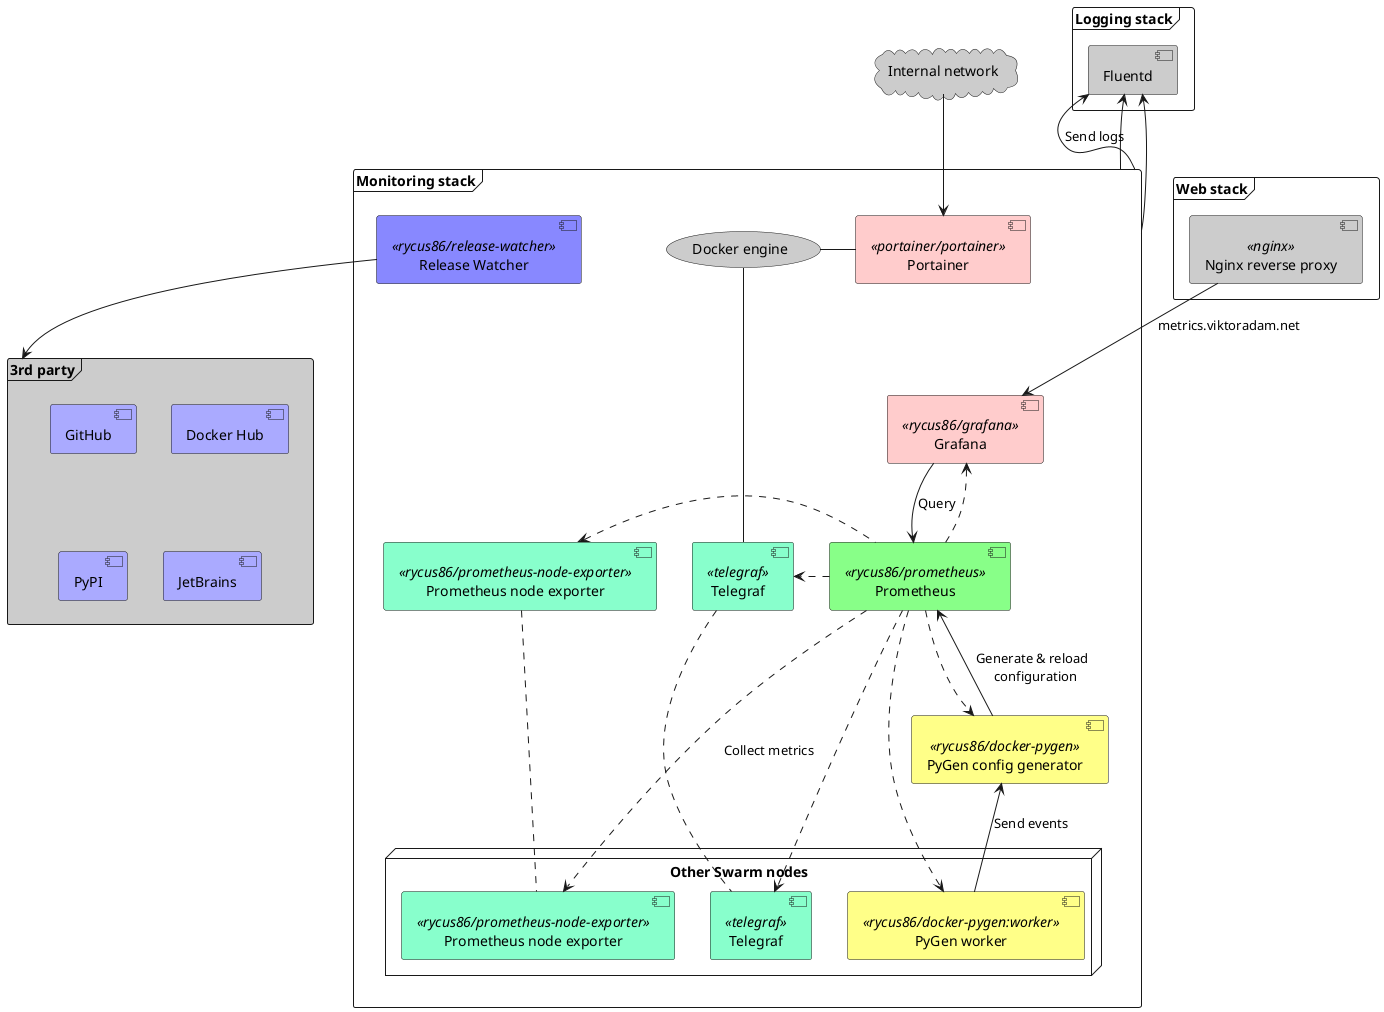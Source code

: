 @startuml

frame "Monitoring stack" as stack {
    [Prometheus] << rycus86/prometheus >> as prometheus #8f8
    [Prometheus node exporter] << rycus86/prometheus-node-exporter >> as node_exporter #8fc
    [Telegraf] << telegraf >> as telegraf #8fc
    [Grafana] << rycus86/grafana >> as grafana #fcc
    [Portainer] << portainer/portainer >> as portainer #fcc
    [Release Watcher] << rycus86/release-watcher >> as release_watcher #88f

    [PyGen config generator] << rycus86/docker-pygen >> as pygen #ff8

    (Docker engine) as docker #ccc

    node "Other Swarm nodes" {
        [Prometheus node exporter] << rycus86/prometheus-node-exporter >> as node_exporter_2 #8fc
        [Telegraf] << telegraf >> as telegraf_2 #8fc

        [PyGen worker] << rycus86/docker-pygen:worker >> as pygen_worker #ff8
    }
}

cloud "Internal network" as intnet #ccc

frame "Web stack" as web_stack {
    [Nginx reverse proxy] << nginx >> as nginx #ccc
}

frame "3rd party" as 3rd_party #ccc {
    [GitHub] #aaf
    [Docker Hub] #aaf
    [PyPI] #aaf
    [JetBrains] #aaf
}

frame "Logging stack" {
    [Fluentd] #ccc
}

nginx --> grafana : metrics.viktoradam.net
grafana --> prometheus : Query
grafana <.. prometheus
pygen -u-> prometheus : Generate & reload \n configuration
pygen_worker -u-> pygen : Send events

prometheus .l.> node_exporter
prometheus .r.> telegraf
prometheus ..> pygen
prometheus ...> node_exporter_2 : Collect metrics
prometheus ...> telegraf_2
prometheus ...> pygen_worker

node_exporter .. node_exporter_2
telegraf .. telegraf_2

intnet --> portainer
portainer -l- docker
telegraf -u-- docker

release_watcher --> 3rd_party

stack -u-> [Fluentd]
stack -u-> [Fluentd]
stack -u-> [Fluentd] : Send logs

@enduml